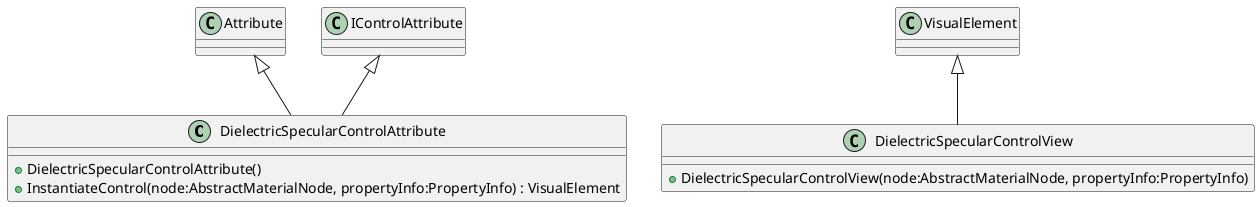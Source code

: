 @startuml
class DielectricSpecularControlAttribute {
    + DielectricSpecularControlAttribute()
    + InstantiateControl(node:AbstractMaterialNode, propertyInfo:PropertyInfo) : VisualElement
}
class DielectricSpecularControlView {
    + DielectricSpecularControlView(node:AbstractMaterialNode, propertyInfo:PropertyInfo)
}
Attribute <|-- DielectricSpecularControlAttribute
IControlAttribute <|-- DielectricSpecularControlAttribute
VisualElement <|-- DielectricSpecularControlView
@enduml
